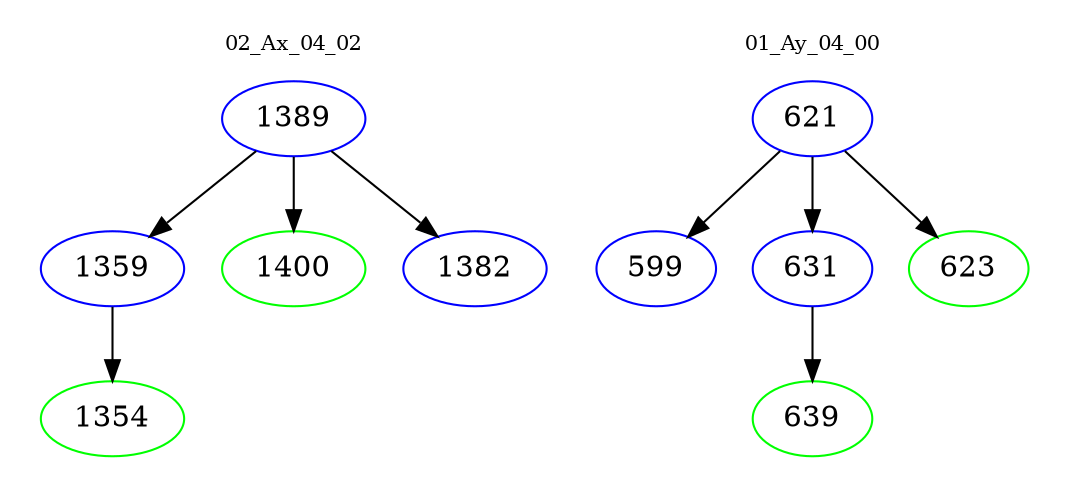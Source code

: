 digraph{
subgraph cluster_0 {
color = white
label = "02_Ax_04_02";
fontsize=10;
T0_1389 [label="1389", color="blue"]
T0_1389 -> T0_1359 [color="black"]
T0_1359 [label="1359", color="blue"]
T0_1359 -> T0_1354 [color="black"]
T0_1354 [label="1354", color="green"]
T0_1389 -> T0_1400 [color="black"]
T0_1400 [label="1400", color="green"]
T0_1389 -> T0_1382 [color="black"]
T0_1382 [label="1382", color="blue"]
}
subgraph cluster_1 {
color = white
label = "01_Ay_04_00";
fontsize=10;
T1_621 [label="621", color="blue"]
T1_621 -> T1_599 [color="black"]
T1_599 [label="599", color="blue"]
T1_621 -> T1_631 [color="black"]
T1_631 [label="631", color="blue"]
T1_631 -> T1_639 [color="black"]
T1_639 [label="639", color="green"]
T1_621 -> T1_623 [color="black"]
T1_623 [label="623", color="green"]
}
}
